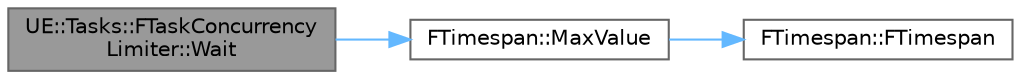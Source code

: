 digraph "UE::Tasks::FTaskConcurrencyLimiter::Wait"
{
 // INTERACTIVE_SVG=YES
 // LATEX_PDF_SIZE
  bgcolor="transparent";
  edge [fontname=Helvetica,fontsize=10,labelfontname=Helvetica,labelfontsize=10];
  node [fontname=Helvetica,fontsize=10,shape=box,height=0.2,width=0.4];
  rankdir="LR";
  Node1 [id="Node000001",label="UE::Tasks::FTaskConcurrency\lLimiter::Wait",height=0.2,width=0.4,color="gray40", fillcolor="grey60", style="filled", fontcolor="black",tooltip="Waits for task's completion with timeout."];
  Node1 -> Node2 [id="edge1_Node000001_Node000002",color="steelblue1",style="solid",tooltip=" "];
  Node2 [id="Node000002",label="FTimespan::MaxValue",height=0.2,width=0.4,color="grey40", fillcolor="white", style="filled",URL="$d0/d12/structFTimespan.html#aeef170d4c37ecdddde56efa06103f262",tooltip="Return the maximum time span value."];
  Node2 -> Node3 [id="edge2_Node000002_Node000003",color="steelblue1",style="solid",tooltip=" "];
  Node3 [id="Node000003",label="FTimespan::FTimespan",height=0.2,width=0.4,color="grey40", fillcolor="white", style="filled",URL="$d0/d12/structFTimespan.html#aca97170059e97d76b01788f7103fba7a",tooltip="Default constructor (zero initialization)."];
}
